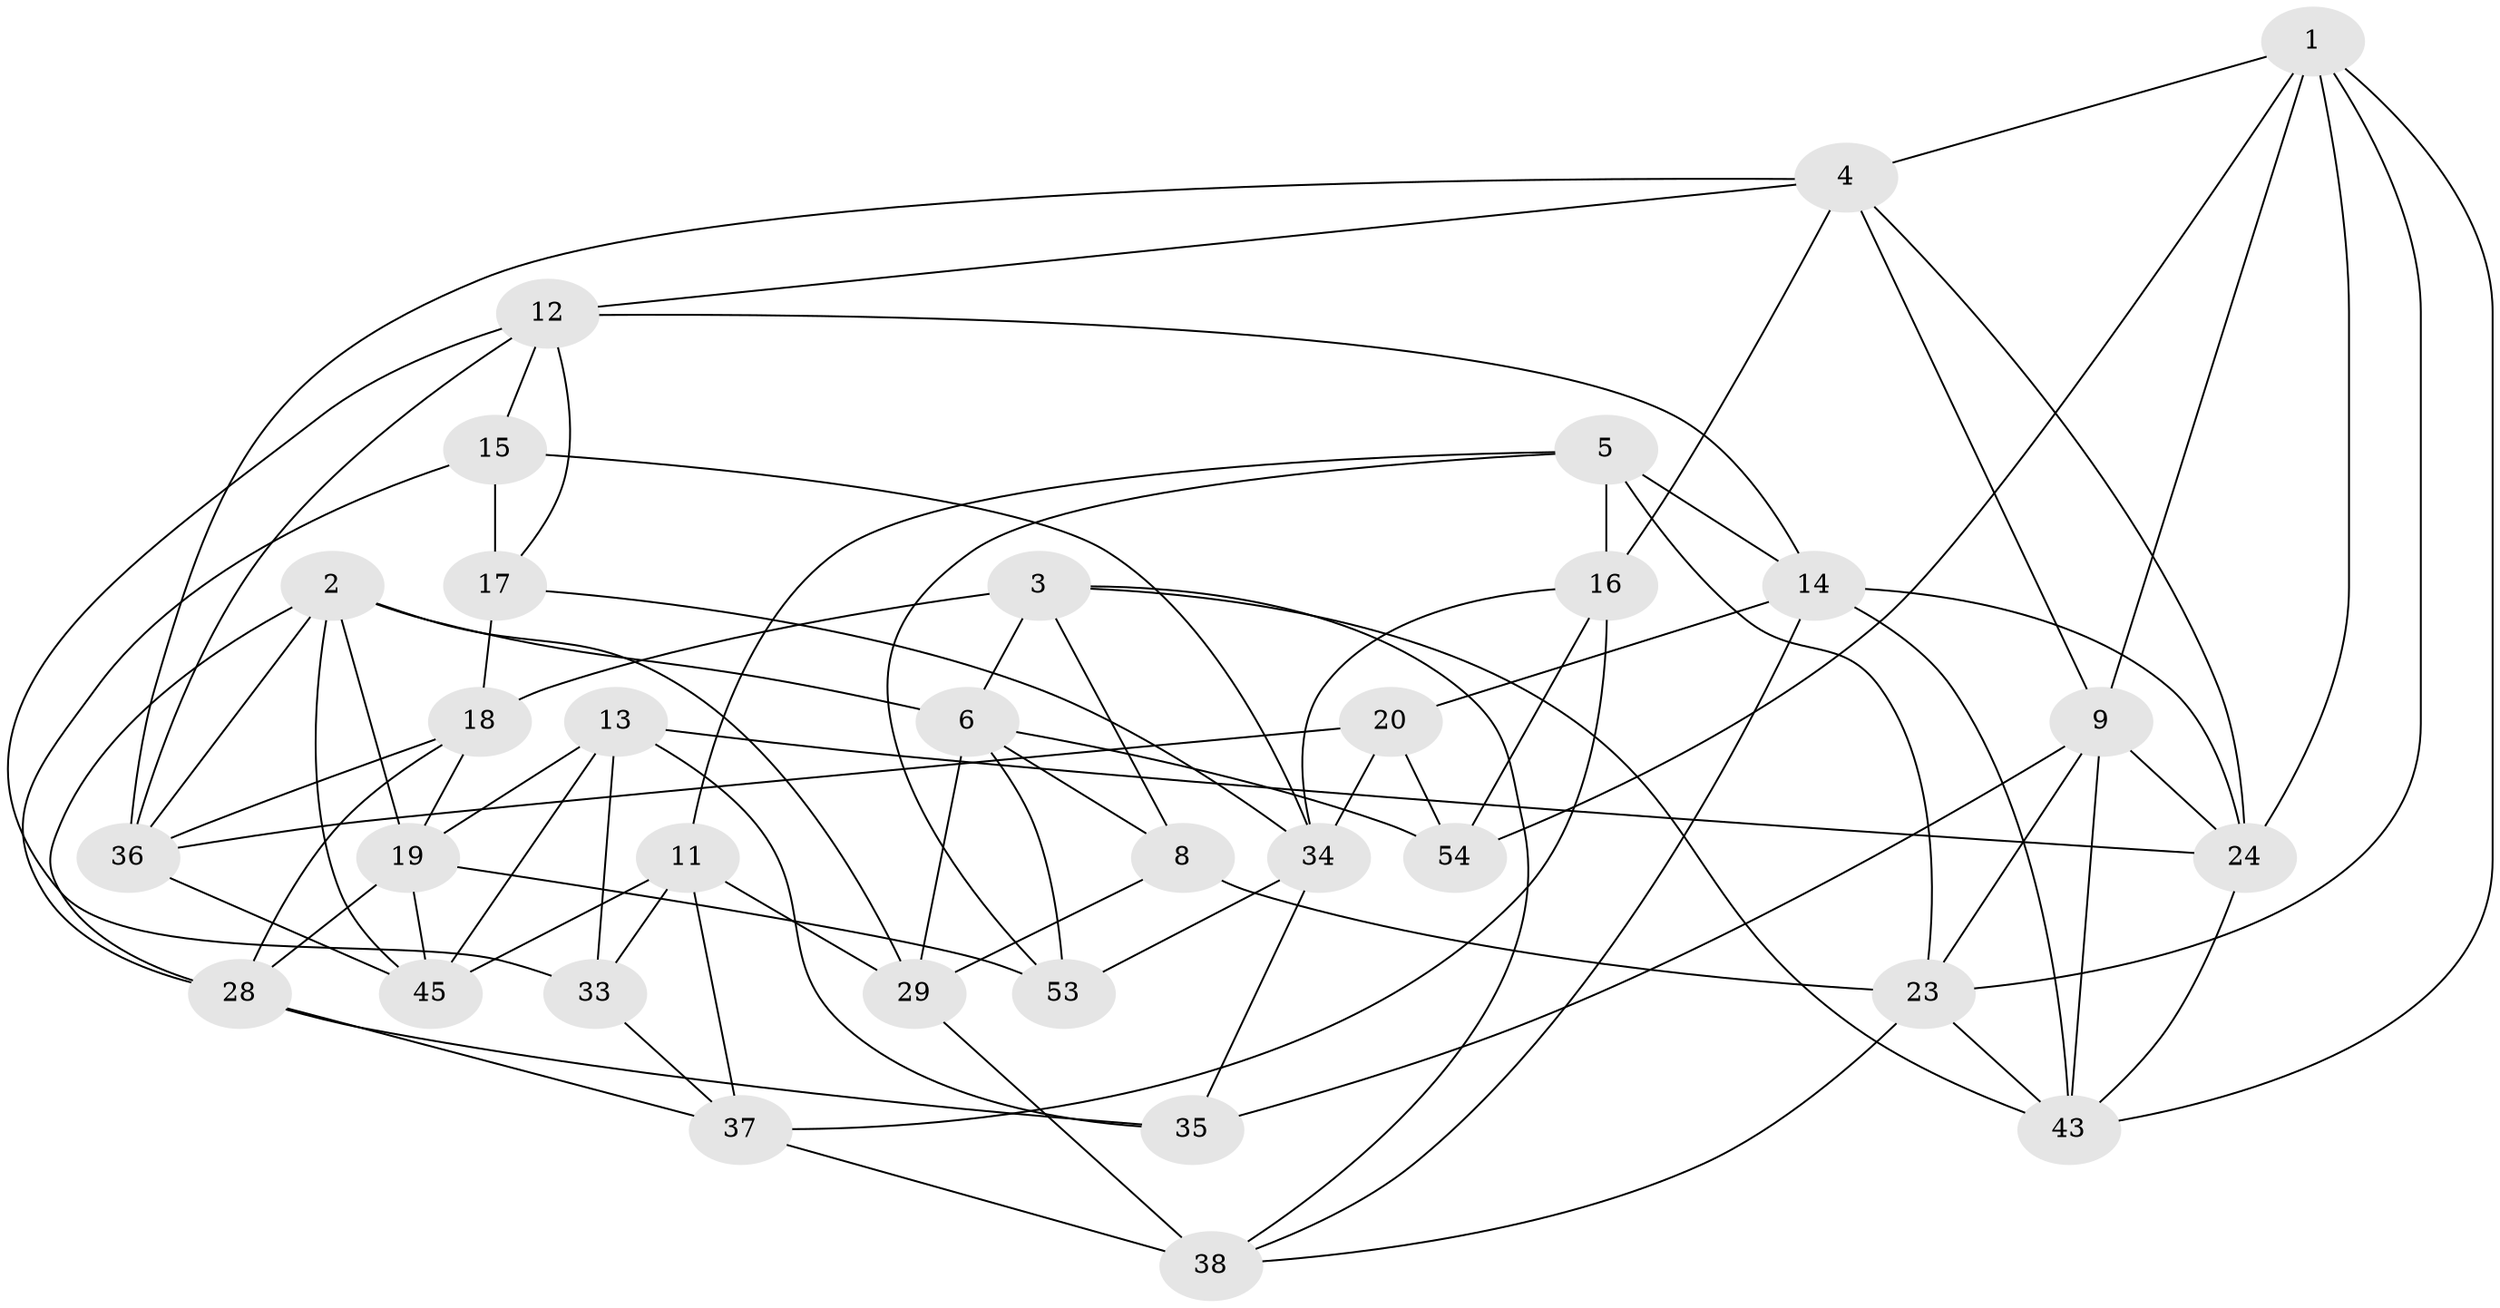 // original degree distribution, {4: 1.0}
// Generated by graph-tools (version 1.1) at 2025/42/03/06/25 10:42:23]
// undirected, 32 vertices, 83 edges
graph export_dot {
graph [start="1"]
  node [color=gray90,style=filled];
  1 [super="+44"];
  2 [super="+7"];
  3 [super="+26"];
  4 [super="+30"];
  5 [super="+47"];
  6 [super="+10"];
  8;
  9 [super="+46"];
  11 [super="+22"];
  12 [super="+27"];
  13 [super="+21"];
  14 [super="+56"];
  15 [super="+39"];
  16 [super="+50"];
  17 [super="+31"];
  18 [super="+41"];
  19 [super="+57"];
  20;
  23 [super="+25"];
  24 [super="+52"];
  28 [super="+40"];
  29 [super="+32"];
  33;
  34 [super="+58"];
  35;
  36 [super="+49"];
  37 [super="+42"];
  38 [super="+55"];
  43 [super="+51"];
  45 [super="+48"];
  53;
  54;
  1 -- 9;
  1 -- 43;
  1 -- 54;
  1 -- 23;
  1 -- 4;
  1 -- 24;
  2 -- 19;
  2 -- 6;
  2 -- 45;
  2 -- 28;
  2 -- 29;
  2 -- 36;
  3 -- 18 [weight=2];
  3 -- 8;
  3 -- 43;
  3 -- 38;
  3 -- 6;
  4 -- 12;
  4 -- 24;
  4 -- 9;
  4 -- 16;
  4 -- 36;
  5 -- 14;
  5 -- 16 [weight=2];
  5 -- 23;
  5 -- 53;
  5 -- 11;
  6 -- 53;
  6 -- 54;
  6 -- 8;
  6 -- 29;
  8 -- 23;
  8 -- 29;
  9 -- 24;
  9 -- 23;
  9 -- 35;
  9 -- 43;
  11 -- 45;
  11 -- 33;
  11 -- 29 [weight=2];
  11 -- 37;
  12 -- 33;
  12 -- 36;
  12 -- 14;
  12 -- 15;
  12 -- 17;
  13 -- 33;
  13 -- 45 [weight=2];
  13 -- 24;
  13 -- 35;
  13 -- 19;
  14 -- 43;
  14 -- 38;
  14 -- 20;
  14 -- 24;
  15 -- 17 [weight=3];
  15 -- 34;
  15 -- 28;
  16 -- 34;
  16 -- 37;
  16 -- 54;
  17 -- 34;
  17 -- 18;
  18 -- 19;
  18 -- 36;
  18 -- 28;
  19 -- 53;
  19 -- 45;
  19 -- 28;
  20 -- 36;
  20 -- 54;
  20 -- 34;
  23 -- 43;
  23 -- 38;
  24 -- 43;
  28 -- 35;
  28 -- 37;
  29 -- 38;
  33 -- 37;
  34 -- 53;
  34 -- 35;
  36 -- 45;
  37 -- 38 [weight=2];
}
